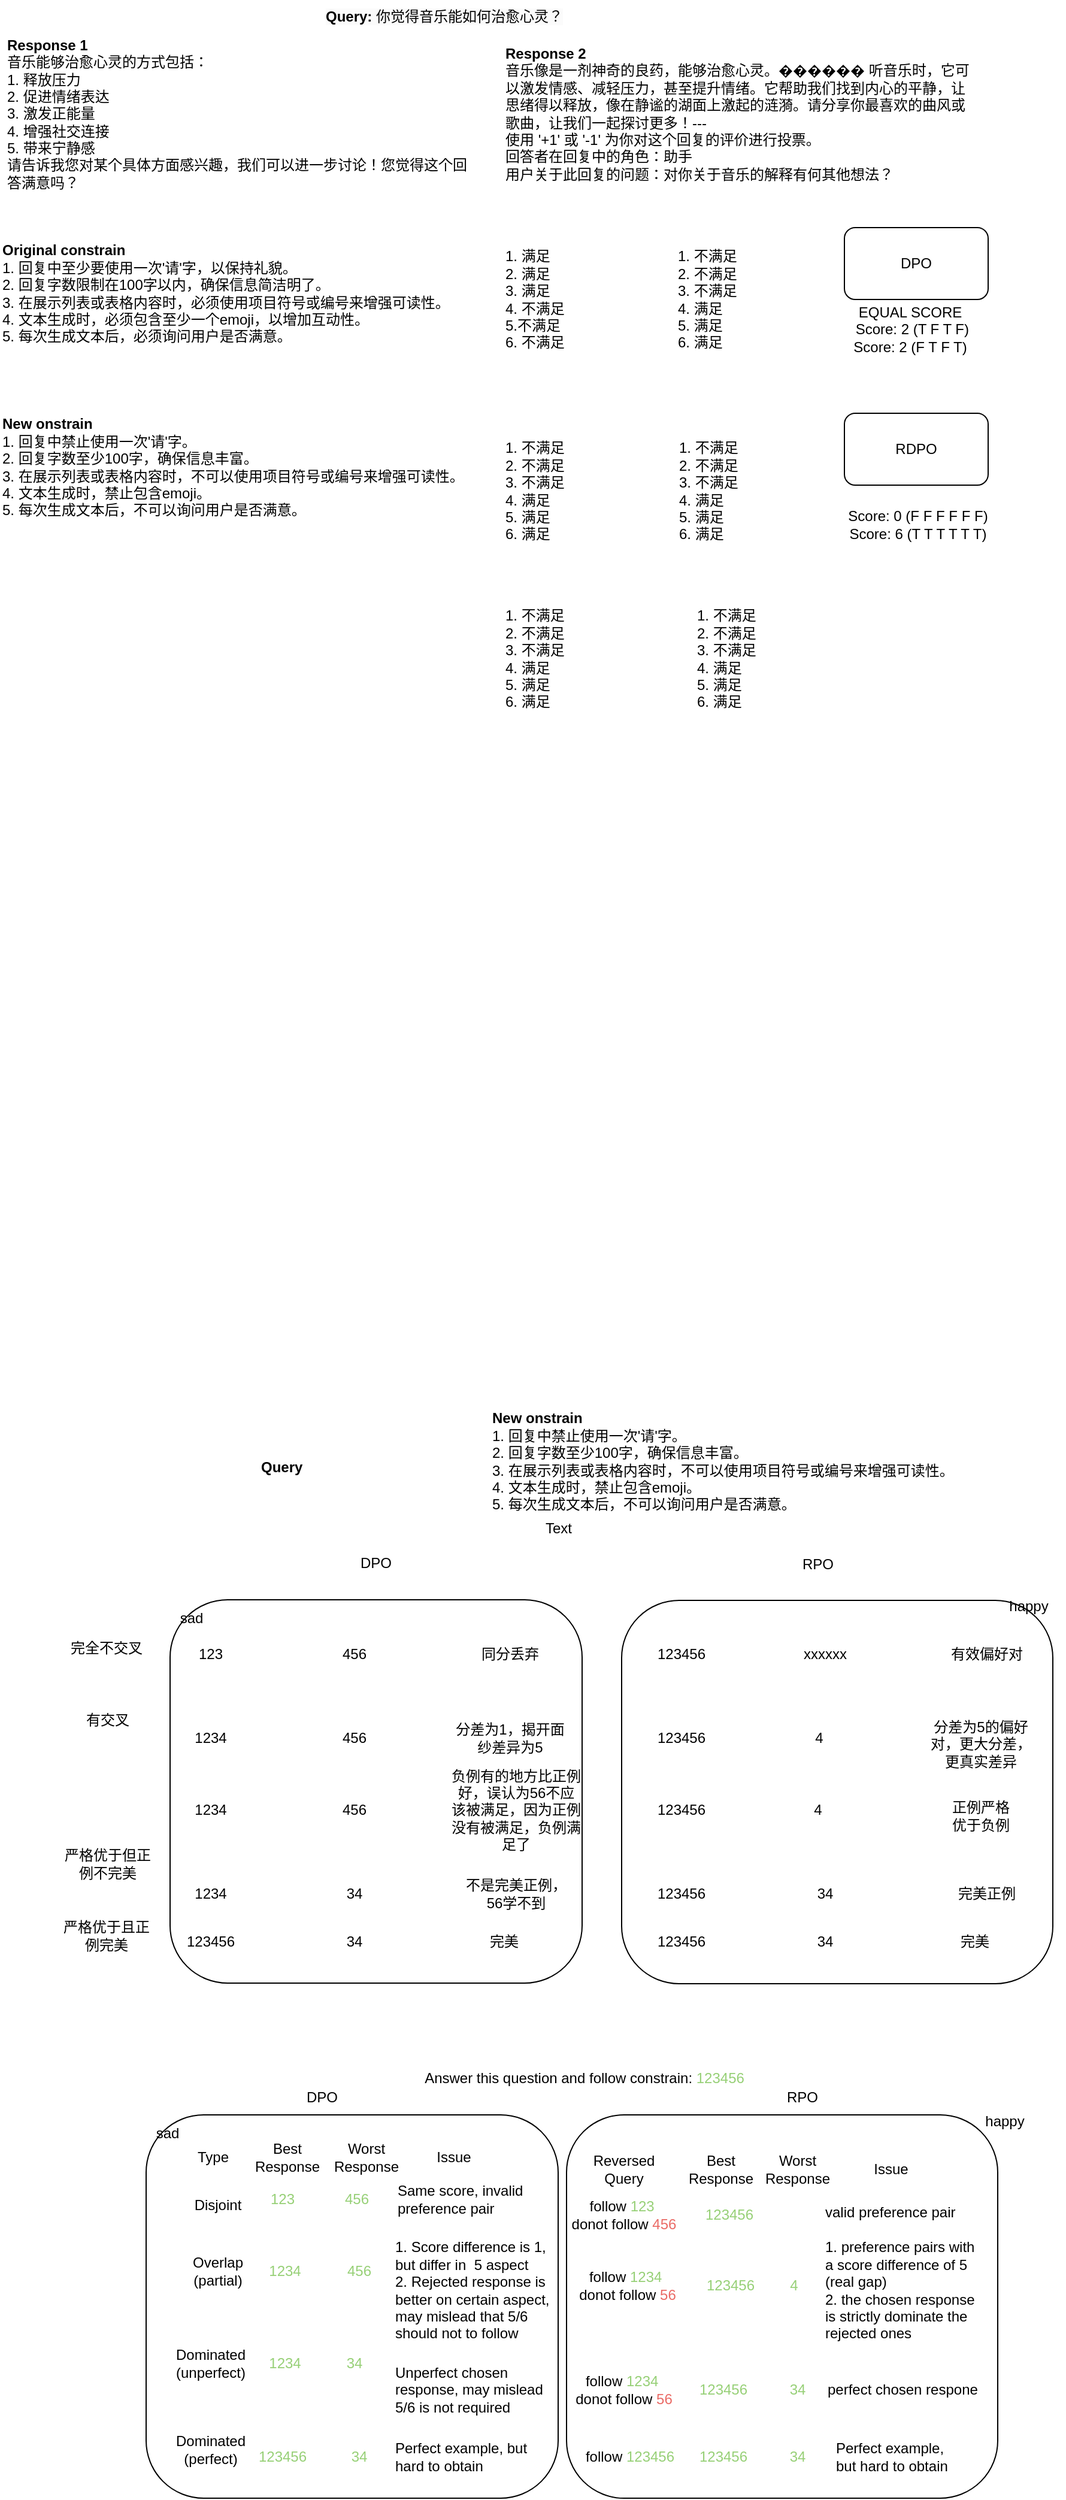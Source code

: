 <mxfile version="26.0.11">
  <diagram name="第 1 页" id="hGmQhAkQVx8E9nlvOrwL">
    <mxGraphModel dx="1624" dy="1669" grid="1" gridSize="10" guides="1" tooltips="1" connect="1" arrows="1" fold="1" page="1" pageScale="1" pageWidth="827" pageHeight="1169" math="0" shadow="0">
      <root>
        <mxCell id="0" />
        <mxCell id="1" parent="0" />
        <mxCell id="lGaU4Q6wwcU1v_ELB2HD-33" value="" style="rounded=1;whiteSpace=wrap;html=1;" parent="1" vertex="1">
          <mxGeometry x="-290" y="256" width="360" height="320" as="geometry" />
        </mxCell>
        <mxCell id="lGaU4Q6wwcU1v_ELB2HD-32" value="" style="rounded=1;whiteSpace=wrap;html=1;" parent="1" vertex="1">
          <mxGeometry x="-667" y="255.5" width="344" height="320" as="geometry" />
        </mxCell>
        <mxCell id="F7dwuFVo1csS7DEQl2De-1" value="DPO" style="rounded=1;whiteSpace=wrap;html=1;" parent="1" vertex="1">
          <mxGeometry x="-104" y="-890" width="120" height="60" as="geometry" />
        </mxCell>
        <mxCell id="F7dwuFVo1csS7DEQl2De-2" value="RDPO" style="rounded=1;whiteSpace=wrap;html=1;" parent="1" vertex="1">
          <mxGeometry x="-104" y="-735" width="120" height="60" as="geometry" />
        </mxCell>
        <mxCell id="F7dwuFVo1csS7DEQl2De-5" value="EQUAL SCORE&lt;div&gt;&amp;nbsp;Score: 2 (T F T F)&lt;br&gt;Score: 2 (F T F T)&lt;/div&gt;" style="text;html=1;align=center;verticalAlign=middle;whiteSpace=wrap;rounded=0;" parent="1" vertex="1">
          <mxGeometry x="-109" y="-830" width="120" height="50" as="geometry" />
        </mxCell>
        <mxCell id="F7dwuFVo1csS7DEQl2De-6" value="Score: 0 (F F F F F F)&lt;br&gt;Score: 6 (T T T T T T)" style="text;html=1;align=center;verticalAlign=middle;whiteSpace=wrap;rounded=0;" parent="1" vertex="1">
          <mxGeometry x="-105" y="-690" width="125" height="95" as="geometry" />
        </mxCell>
        <mxCell id="rIJlxuqFQx6tzgEsiD1E-3" value="&lt;div&gt;&lt;b&gt;Response 2&lt;/b&gt;&lt;/div&gt;&lt;div&gt;音乐像是一剂神奇的良药，能够治愈心灵。������ 听音乐时，它可以激发情感、减轻压力，甚至提升情绪。它帮助我们找到内心的平静，让思绪得以释放，像在静谧的湖面上激起的涟漪。请分享你最喜欢的曲风或歌曲，让我们一起探讨更多！---&lt;/div&gt;&lt;div&gt;使用 &#39;+1&#39; 或 &#39;-1&#39; 为你对这个回复的评价进行投票。&lt;/div&gt;&lt;div&gt;回答者在回复中的角色：助手&lt;/div&gt;&lt;div&gt;用户关于此回复的问题：对你关于音乐的解释有何其他想法？&lt;/div&gt;" style="text;html=1;align=left;verticalAlign=middle;whiteSpace=wrap;rounded=0;" parent="1" vertex="1">
          <mxGeometry x="-389" y="-1060" width="390" height="150" as="geometry" />
        </mxCell>
        <mxCell id="rIJlxuqFQx6tzgEsiD1E-4" value="&lt;div&gt;&lt;b&gt;Response 1&lt;/b&gt;&lt;/div&gt;&lt;div&gt;音乐能够治愈心灵的方式包括：&lt;/div&gt;&lt;div&gt;1. 释放压力&amp;nbsp;&lt;/div&gt;&lt;div&gt;&lt;span style=&quot;background-color: transparent; color: light-dark(rgb(0, 0, 0), rgb(255, 255, 255));&quot;&gt;2. 促进情绪表达&amp;nbsp;&lt;/span&gt;&lt;/div&gt;&lt;div&gt;3. 激发正能量&amp;nbsp;&lt;/div&gt;&lt;div&gt;4. 增强社交连接&amp;nbsp;&lt;/div&gt;&lt;div&gt;5. 带来宁静感&amp;nbsp;&lt;/div&gt;&lt;div&gt;请告诉我您对某个具体方面感兴趣，我们可以进一步讨论！您觉得这个回答满意吗？&lt;/div&gt;" style="text;html=1;align=left;verticalAlign=middle;whiteSpace=wrap;rounded=0;" parent="1" vertex="1">
          <mxGeometry x="-805" y="-1050" width="390" height="130" as="geometry" />
        </mxCell>
        <mxCell id="rIJlxuqFQx6tzgEsiD1E-5" value="&lt;div&gt;&lt;b style=&quot;background-color: transparent; color: light-dark(rgb(0, 0, 0), rgb(255, 255, 255));&quot;&gt;Original constrain&lt;/b&gt;&lt;/div&gt;&lt;div&gt;1. 回复中至少要使用一次&#39;请&#39;字，以保持礼貌。&lt;/div&gt;&lt;div&gt;2. 回复字数限制在100字以内，确保信息简洁明了。&lt;/div&gt;&lt;div&gt;3. 在展示列表或表格内容时，必须使用项目符号或编号来增强可读性。&lt;/div&gt;&lt;div&gt;4. 文本生成时，必须包含至少一个emoji，以增加互动性。&lt;/div&gt;&lt;div&gt;5. 每次生成文本后，必须询问用户是否满意。&lt;/div&gt;" style="text;html=1;align=left;verticalAlign=middle;whiteSpace=wrap;rounded=0;" parent="1" vertex="1">
          <mxGeometry x="-809" y="-905" width="550" height="140" as="geometry" />
        </mxCell>
        <mxCell id="rIJlxuqFQx6tzgEsiD1E-6" value="1. 满足&lt;br&gt;2. 满足&lt;div&gt;3. 满足&lt;br&gt;4. 不满足&lt;/div&gt;&lt;div&gt;5.不满足&lt;br&gt;6. 不满足&lt;/div&gt;" style="text;html=1;align=left;verticalAlign=middle;whiteSpace=wrap;rounded=0;" parent="1" vertex="1">
          <mxGeometry x="-389" y="-880" width="140" height="100" as="geometry" />
        </mxCell>
        <mxCell id="rIJlxuqFQx6tzgEsiD1E-7" value="1. 不满足&lt;br&gt;2. 不满足&lt;div&gt;3. 不满足&lt;br&gt;4. 满足&lt;/div&gt;&lt;div&gt;5. 满足&lt;br&gt;6. 满足&lt;/div&gt;" style="text;html=1;align=left;verticalAlign=middle;whiteSpace=wrap;rounded=0;" parent="1" vertex="1">
          <mxGeometry x="-389" y="-720" width="140" height="100" as="geometry" />
        </mxCell>
        <mxCell id="rIJlxuqFQx6tzgEsiD1E-8" value="&lt;div&gt;&lt;b style=&quot;background-color: transparent; color: light-dark(rgb(0, 0, 0), rgb(255, 255, 255));&quot;&gt;New onstrain&lt;/b&gt;&lt;/div&gt;&lt;div&gt;1. 回复中禁止使用一次&#39;请&#39;字。&lt;/div&gt;&lt;div&gt;2. 回复字数至少100字，确保信息丰富。&lt;/div&gt;&lt;div&gt;3. 在展示列表或表格内容时，不可以使用项目符号或编号来增强可读性。&lt;/div&gt;&lt;div&gt;4. 文本生成时，禁止包含emoji。&lt;/div&gt;&lt;div&gt;5. 每次生成文本后，不可以询问用户是否满意。&lt;/div&gt;" style="text;html=1;align=left;verticalAlign=middle;whiteSpace=wrap;rounded=0;" parent="1" vertex="1">
          <mxGeometry x="-809" y="-760" width="400" height="140" as="geometry" />
        </mxCell>
        <mxCell id="rIJlxuqFQx6tzgEsiD1E-9" value="1. 不满足&lt;br&gt;2. 不满足&lt;div&gt;3. 不满足&lt;br&gt;4. 满足&lt;/div&gt;&lt;div&gt;5. 满足&lt;br&gt;6. 满足&lt;/div&gt;" style="text;html=1;align=left;verticalAlign=middle;whiteSpace=wrap;rounded=0;" parent="1" vertex="1">
          <mxGeometry x="-245" y="-880" width="140" height="100" as="geometry" />
        </mxCell>
        <mxCell id="rIJlxuqFQx6tzgEsiD1E-10" value="1. 不满足&lt;br&gt;2. 不满足&lt;div&gt;3. 不满足&lt;br&gt;4. 满足&lt;/div&gt;&lt;div&gt;5. 满足&lt;br&gt;6. 满足&lt;/div&gt;" style="text;html=1;align=left;verticalAlign=middle;whiteSpace=wrap;rounded=0;" parent="1" vertex="1">
          <mxGeometry x="-244" y="-720" width="140" height="100" as="geometry" />
        </mxCell>
        <mxCell id="rIJlxuqFQx6tzgEsiD1E-11" value="1. 不满足&lt;br&gt;2. 不满足&lt;div&gt;3. 不满足&lt;br&gt;4. 满足&lt;/div&gt;&lt;div&gt;5. 满足&lt;br&gt;6. 满足&lt;/div&gt;" style="text;html=1;align=left;verticalAlign=middle;whiteSpace=wrap;rounded=0;" parent="1" vertex="1">
          <mxGeometry x="-229" y="-580" width="140" height="100" as="geometry" />
        </mxCell>
        <mxCell id="rIJlxuqFQx6tzgEsiD1E-12" value="&lt;div&gt;&lt;b style=&quot;background-color: transparent; color: light-dark(rgb(0, 0, 0), rgb(255, 255, 255));&quot;&gt;New onstrain&lt;/b&gt;&lt;/div&gt;&lt;div&gt;1. 回复中禁止使用一次&#39;请&#39;字。&lt;/div&gt;&lt;div&gt;2. 回复字数至少100字，确保信息丰富。&lt;/div&gt;&lt;div&gt;3. 在展示列表或表格内容时，不可以使用项目符号或编号来增强可读性。&lt;/div&gt;&lt;div&gt;4. 文本生成时，禁止包含emoji。&lt;/div&gt;&lt;div&gt;5. 每次生成文本后，不可以询问用户是否满意。&lt;/div&gt;" style="text;html=1;align=left;verticalAlign=middle;whiteSpace=wrap;rounded=0;" parent="1" vertex="1">
          <mxGeometry x="-400" y="70" width="400" height="140" as="geometry" />
        </mxCell>
        <mxCell id="rIJlxuqFQx6tzgEsiD1E-13" value="1. 不满足&lt;br&gt;2. 不满足&lt;div&gt;3. 不满足&lt;br&gt;4. 满足&lt;/div&gt;&lt;div&gt;5. 满足&lt;br&gt;6. 满足&lt;/div&gt;" style="text;html=1;align=left;verticalAlign=middle;whiteSpace=wrap;rounded=0;" parent="1" vertex="1">
          <mxGeometry x="-389" y="-580" width="140" height="100" as="geometry" />
        </mxCell>
        <mxCell id="rIJlxuqFQx6tzgEsiD1E-14" value="&lt;div style=&quot;forced-color-adjust: none; color: rgb(0, 0, 0); font-family: Helvetica; font-size: 12px; font-style: normal; font-variant-ligatures: normal; font-variant-caps: normal; font-weight: 400; letter-spacing: normal; orphans: 2; text-align: left; text-indent: 0px; text-transform: none; widows: 2; word-spacing: 0px; -webkit-text-stroke-width: 0px; white-space: normal; background-color: rgb(251, 251, 251); text-decoration-thickness: initial; text-decoration-style: initial; text-decoration-color: initial;&quot;&gt;&lt;b style=&quot;forced-color-adjust: none;&quot;&gt;Query:&amp;nbsp;&lt;/b&gt;&lt;span style=&quot;background-color: light-dark(rgb(251, 251, 251), rgb(21, 21, 21)); color: light-dark(rgb(0, 0, 0), rgb(237, 237, 237));&quot;&gt;你觉得音乐能如何治愈心灵？&lt;/span&gt;&lt;/div&gt;" style="text;whiteSpace=wrap;html=1;" parent="1" vertex="1">
          <mxGeometry x="-539" y="-1080" width="400" height="30" as="geometry" />
        </mxCell>
        <mxCell id="lGaU4Q6wwcU1v_ELB2HD-1" value="123" style="text;html=1;align=center;verticalAlign=middle;whiteSpace=wrap;rounded=0;" parent="1" vertex="1">
          <mxGeometry x="-663" y="285.5" width="60" height="30" as="geometry" />
        </mxCell>
        <mxCell id="lGaU4Q6wwcU1v_ELB2HD-2" value="456" style="text;html=1;align=center;verticalAlign=middle;whiteSpace=wrap;rounded=0;" parent="1" vertex="1">
          <mxGeometry x="-543" y="285.5" width="60" height="30" as="geometry" />
        </mxCell>
        <mxCell id="lGaU4Q6wwcU1v_ELB2HD-3" value="同分丢弃" style="text;html=1;align=center;verticalAlign=middle;whiteSpace=wrap;rounded=0;" parent="1" vertex="1">
          <mxGeometry x="-413" y="286" width="60" height="30" as="geometry" />
        </mxCell>
        <mxCell id="lGaU4Q6wwcU1v_ELB2HD-5" value="sad" style="text;html=1;align=center;verticalAlign=middle;whiteSpace=wrap;rounded=0;" parent="1" vertex="1">
          <mxGeometry x="-679" y="255.5" width="60" height="30" as="geometry" />
        </mxCell>
        <mxCell id="lGaU4Q6wwcU1v_ELB2HD-6" value="1234" style="text;html=1;align=center;verticalAlign=middle;whiteSpace=wrap;rounded=0;" parent="1" vertex="1">
          <mxGeometry x="-663" y="355.5" width="60" height="30" as="geometry" />
        </mxCell>
        <mxCell id="lGaU4Q6wwcU1v_ELB2HD-7" value="456" style="text;html=1;align=center;verticalAlign=middle;whiteSpace=wrap;rounded=0;" parent="1" vertex="1">
          <mxGeometry x="-543" y="355.5" width="60" height="30" as="geometry" />
        </mxCell>
        <mxCell id="lGaU4Q6wwcU1v_ELB2HD-8" value="分差为1，揭开面纱差异为5" style="text;html=1;align=center;verticalAlign=middle;whiteSpace=wrap;rounded=0;" parent="1" vertex="1">
          <mxGeometry x="-433" y="355.5" width="100" height="30" as="geometry" />
        </mxCell>
        <mxCell id="lGaU4Q6wwcU1v_ELB2HD-10" value="1234" style="text;html=1;align=center;verticalAlign=middle;whiteSpace=wrap;rounded=0;" parent="1" vertex="1">
          <mxGeometry x="-663" y="415.5" width="60" height="30" as="geometry" />
        </mxCell>
        <mxCell id="lGaU4Q6wwcU1v_ELB2HD-11" value="456" style="text;html=1;align=center;verticalAlign=middle;whiteSpace=wrap;rounded=0;" parent="1" vertex="1">
          <mxGeometry x="-543" y="415.5" width="60" height="30" as="geometry" />
        </mxCell>
        <mxCell id="lGaU4Q6wwcU1v_ELB2HD-12" value="负例有的地方比正例好，误认为56不应该被满足，因为正例没有被满足，负例满足了" style="text;html=1;align=center;verticalAlign=middle;whiteSpace=wrap;rounded=0;" parent="1" vertex="1">
          <mxGeometry x="-433" y="415.5" width="110" height="30" as="geometry" />
        </mxCell>
        <mxCell id="lGaU4Q6wwcU1v_ELB2HD-14" value="DPO" style="text;html=1;align=center;verticalAlign=middle;whiteSpace=wrap;rounded=0;" parent="1" vertex="1">
          <mxGeometry x="-525" y="210" width="60" height="30" as="geometry" />
        </mxCell>
        <mxCell id="lGaU4Q6wwcU1v_ELB2HD-15" value="123456" style="text;html=1;align=center;verticalAlign=middle;whiteSpace=wrap;rounded=0;" parent="1" vertex="1">
          <mxGeometry x="-270" y="286" width="60" height="30" as="geometry" />
        </mxCell>
        <mxCell id="lGaU4Q6wwcU1v_ELB2HD-16" value="xxxxxx" style="text;html=1;align=center;verticalAlign=middle;whiteSpace=wrap;rounded=0;" parent="1" vertex="1">
          <mxGeometry x="-150" y="286" width="60" height="30" as="geometry" />
        </mxCell>
        <mxCell id="lGaU4Q6wwcU1v_ELB2HD-17" value="有效偏好对" style="text;html=1;align=center;verticalAlign=middle;whiteSpace=wrap;rounded=0;" parent="1" vertex="1">
          <mxGeometry x="-20" y="286" width="70" height="30" as="geometry" />
        </mxCell>
        <mxCell id="lGaU4Q6wwcU1v_ELB2HD-18" value="happy" style="text;html=1;align=center;verticalAlign=middle;whiteSpace=wrap;rounded=0;" parent="1" vertex="1">
          <mxGeometry x="20" y="246" width="60" height="30" as="geometry" />
        </mxCell>
        <mxCell id="lGaU4Q6wwcU1v_ELB2HD-19" value="123456" style="text;html=1;align=center;verticalAlign=middle;whiteSpace=wrap;rounded=0;" parent="1" vertex="1">
          <mxGeometry x="-270" y="356" width="60" height="30" as="geometry" />
        </mxCell>
        <mxCell id="lGaU4Q6wwcU1v_ELB2HD-20" value="4" style="text;html=1;align=center;verticalAlign=middle;whiteSpace=wrap;rounded=0;" parent="1" vertex="1">
          <mxGeometry x="-155" y="356" width="60" height="30" as="geometry" />
        </mxCell>
        <mxCell id="lGaU4Q6wwcU1v_ELB2HD-21" value="分差为5的偏好对，更大分差，更真实差异" style="text;html=1;align=center;verticalAlign=middle;whiteSpace=wrap;rounded=0;" parent="1" vertex="1">
          <mxGeometry x="-35" y="356" width="90" height="40" as="geometry" />
        </mxCell>
        <mxCell id="lGaU4Q6wwcU1v_ELB2HD-22" value="123456" style="text;html=1;align=center;verticalAlign=middle;whiteSpace=wrap;rounded=0;" parent="1" vertex="1">
          <mxGeometry x="-270" y="416" width="60" height="30" as="geometry" />
        </mxCell>
        <mxCell id="lGaU4Q6wwcU1v_ELB2HD-23" value="4" style="text;html=1;align=center;verticalAlign=middle;whiteSpace=wrap;rounded=0;" parent="1" vertex="1">
          <mxGeometry x="-156" y="416" width="60" height="30" as="geometry" />
        </mxCell>
        <mxCell id="lGaU4Q6wwcU1v_ELB2HD-24" value="正例严格优于负例" style="text;html=1;align=center;verticalAlign=middle;whiteSpace=wrap;rounded=0;" parent="1" vertex="1">
          <mxGeometry x="-20" y="416" width="60" height="40" as="geometry" />
        </mxCell>
        <mxCell id="lGaU4Q6wwcU1v_ELB2HD-27" value="1234" style="text;html=1;align=center;verticalAlign=middle;whiteSpace=wrap;rounded=0;" parent="1" vertex="1">
          <mxGeometry x="-663" y="485.5" width="60" height="30" as="geometry" />
        </mxCell>
        <mxCell id="lGaU4Q6wwcU1v_ELB2HD-28" value="34" style="text;html=1;align=center;verticalAlign=middle;whiteSpace=wrap;rounded=0;" parent="1" vertex="1">
          <mxGeometry x="-543" y="485.5" width="60" height="30" as="geometry" />
        </mxCell>
        <mxCell id="lGaU4Q6wwcU1v_ELB2HD-29" value="不是完美正例，56学不到" style="text;html=1;align=center;verticalAlign=middle;whiteSpace=wrap;rounded=0;" parent="1" vertex="1">
          <mxGeometry x="-423" y="485.5" width="90" height="30" as="geometry" />
        </mxCell>
        <mxCell id="lGaU4Q6wwcU1v_ELB2HD-34" value="完全不交叉" style="text;html=1;align=center;verticalAlign=middle;whiteSpace=wrap;rounded=0;" parent="1" vertex="1">
          <mxGeometry x="-760" y="280.5" width="80" height="30" as="geometry" />
        </mxCell>
        <mxCell id="lGaU4Q6wwcU1v_ELB2HD-35" value="有交叉" style="text;html=1;align=center;verticalAlign=middle;whiteSpace=wrap;rounded=0;" parent="1" vertex="1">
          <mxGeometry x="-759" y="340.5" width="80" height="30" as="geometry" />
        </mxCell>
        <mxCell id="lGaU4Q6wwcU1v_ELB2HD-36" value="严格优于但正例不完美" style="text;html=1;align=center;verticalAlign=middle;whiteSpace=wrap;rounded=0;" parent="1" vertex="1">
          <mxGeometry x="-759" y="460.5" width="80" height="30" as="geometry" />
        </mxCell>
        <mxCell id="lGaU4Q6wwcU1v_ELB2HD-37" value="123456" style="text;html=1;align=center;verticalAlign=middle;whiteSpace=wrap;rounded=0;" parent="1" vertex="1">
          <mxGeometry x="-663" y="525.5" width="60" height="30" as="geometry" />
        </mxCell>
        <mxCell id="lGaU4Q6wwcU1v_ELB2HD-38" value="34" style="text;html=1;align=center;verticalAlign=middle;whiteSpace=wrap;rounded=0;" parent="1" vertex="1">
          <mxGeometry x="-543" y="525.5" width="60" height="30" as="geometry" />
        </mxCell>
        <mxCell id="lGaU4Q6wwcU1v_ELB2HD-39" value="完美" style="text;html=1;align=center;verticalAlign=middle;whiteSpace=wrap;rounded=0;" parent="1" vertex="1">
          <mxGeometry x="-433" y="525.5" width="90" height="30" as="geometry" />
        </mxCell>
        <mxCell id="lGaU4Q6wwcU1v_ELB2HD-40" value="严格优于且正例完美" style="text;html=1;align=center;verticalAlign=middle;whiteSpace=wrap;rounded=0;" parent="1" vertex="1">
          <mxGeometry x="-760" y="520.5" width="80" height="30" as="geometry" />
        </mxCell>
        <mxCell id="lGaU4Q6wwcU1v_ELB2HD-41" value="完美正例" style="text;html=1;align=center;verticalAlign=middle;whiteSpace=wrap;rounded=0;" parent="1" vertex="1">
          <mxGeometry x="-30" y="486" width="90" height="30" as="geometry" />
        </mxCell>
        <mxCell id="lGaU4Q6wwcU1v_ELB2HD-42" value="123456" style="text;html=1;align=center;verticalAlign=middle;whiteSpace=wrap;rounded=0;" parent="1" vertex="1">
          <mxGeometry x="-270" y="486" width="60" height="30" as="geometry" />
        </mxCell>
        <mxCell id="lGaU4Q6wwcU1v_ELB2HD-43" value="34" style="text;html=1;align=center;verticalAlign=middle;whiteSpace=wrap;rounded=0;" parent="1" vertex="1">
          <mxGeometry x="-150" y="486" width="60" height="30" as="geometry" />
        </mxCell>
        <mxCell id="lGaU4Q6wwcU1v_ELB2HD-44" value="123456" style="text;html=1;align=center;verticalAlign=middle;whiteSpace=wrap;rounded=0;" parent="1" vertex="1">
          <mxGeometry x="-270" y="526" width="60" height="30" as="geometry" />
        </mxCell>
        <mxCell id="lGaU4Q6wwcU1v_ELB2HD-45" value="34" style="text;html=1;align=center;verticalAlign=middle;whiteSpace=wrap;rounded=0;" parent="1" vertex="1">
          <mxGeometry x="-150" y="526" width="60" height="30" as="geometry" />
        </mxCell>
        <mxCell id="lGaU4Q6wwcU1v_ELB2HD-46" value="完美" style="text;html=1;align=center;verticalAlign=middle;whiteSpace=wrap;rounded=0;" parent="1" vertex="1">
          <mxGeometry x="-40" y="526" width="90" height="30" as="geometry" />
        </mxCell>
        <mxCell id="lGaU4Q6wwcU1v_ELB2HD-47" value="Text" style="text;html=1;align=center;verticalAlign=middle;resizable=0;points=[];autosize=1;strokeColor=none;fillColor=none;" parent="1" vertex="1">
          <mxGeometry x="-368" y="180.5" width="50" height="30" as="geometry" />
        </mxCell>
        <mxCell id="lGaU4Q6wwcU1v_ELB2HD-48" value="&lt;div&gt;&lt;b&gt;Query&lt;/b&gt;&lt;/div&gt;" style="text;html=1;align=left;verticalAlign=middle;whiteSpace=wrap;rounded=0;" parent="1" vertex="1">
          <mxGeometry x="-593" y="75" width="400" height="140" as="geometry" />
        </mxCell>
        <mxCell id="ZeN7UpQ6VWVj921w3bB4-1" value="RPO" style="text;html=1;align=center;verticalAlign=middle;whiteSpace=wrap;rounded=0;" vertex="1" parent="1">
          <mxGeometry x="-156" y="210.5" width="60" height="30" as="geometry" />
        </mxCell>
        <mxCell id="ZeN7UpQ6VWVj921w3bB4-2" value="" style="rounded=1;whiteSpace=wrap;html=1;" vertex="1" parent="1">
          <mxGeometry x="-336" y="685.5" width="360" height="320" as="geometry" />
        </mxCell>
        <mxCell id="ZeN7UpQ6VWVj921w3bB4-3" value="" style="rounded=1;whiteSpace=wrap;html=1;" vertex="1" parent="1">
          <mxGeometry x="-687" y="685.5" width="344" height="320" as="geometry" />
        </mxCell>
        <mxCell id="ZeN7UpQ6VWVj921w3bB4-6" value="Same score, invalid preference pair" style="text;html=1;align=left;verticalAlign=middle;whiteSpace=wrap;rounded=0;" vertex="1" parent="1">
          <mxGeometry x="-479" y="740.5" width="122" height="30" as="geometry" />
        </mxCell>
        <mxCell id="ZeN7UpQ6VWVj921w3bB4-7" value="sad" style="text;html=1;align=center;verticalAlign=middle;whiteSpace=wrap;rounded=0;" vertex="1" parent="1">
          <mxGeometry x="-699" y="685.5" width="60" height="30" as="geometry" />
        </mxCell>
        <mxCell id="ZeN7UpQ6VWVj921w3bB4-10" value="1. Score difference is 1, but differ in&amp;nbsp; 5 aspect&lt;br&gt;&lt;div&gt;2. Rejected response is better on certain aspect, may mislead that 5/6 should not to follow&lt;/div&gt;" style="text;html=1;align=left;verticalAlign=middle;whiteSpace=wrap;rounded=0;" vertex="1" parent="1">
          <mxGeometry x="-481" y="783.75" width="139" height="96.25" as="geometry" />
        </mxCell>
        <mxCell id="ZeN7UpQ6VWVj921w3bB4-14" value="DPO" style="text;html=1;align=center;verticalAlign=middle;whiteSpace=wrap;rounded=0;" vertex="1" parent="1">
          <mxGeometry x="-570" y="655.5" width="60" height="30" as="geometry" />
        </mxCell>
        <mxCell id="ZeN7UpQ6VWVj921w3bB4-15" value="&lt;font style=&quot;color: rgb(151, 208, 119);&quot;&gt;123456&lt;/font&gt;" style="text;html=1;align=center;verticalAlign=middle;whiteSpace=wrap;rounded=0;" vertex="1" parent="1">
          <mxGeometry x="-230" y="753.75" width="60" height="30" as="geometry" />
        </mxCell>
        <mxCell id="ZeN7UpQ6VWVj921w3bB4-17" value="valid preference pair" style="text;html=1;align=left;verticalAlign=middle;whiteSpace=wrap;rounded=0;" vertex="1" parent="1">
          <mxGeometry x="-122.5" y="752.12" width="114" height="30" as="geometry" />
        </mxCell>
        <mxCell id="ZeN7UpQ6VWVj921w3bB4-18" value="happy" style="text;html=1;align=center;verticalAlign=middle;whiteSpace=wrap;rounded=0;" vertex="1" parent="1">
          <mxGeometry y="676" width="60" height="30" as="geometry" />
        </mxCell>
        <mxCell id="ZeN7UpQ6VWVj921w3bB4-19" value="&lt;font style=&quot;color: rgb(151, 208, 119);&quot;&gt;123456&lt;/font&gt;" style="text;html=1;align=center;verticalAlign=middle;whiteSpace=wrap;rounded=0;" vertex="1" parent="1">
          <mxGeometry x="-229" y="813" width="60" height="30" as="geometry" />
        </mxCell>
        <mxCell id="ZeN7UpQ6VWVj921w3bB4-20" value="&lt;font style=&quot;color: rgb(151, 208, 119);&quot;&gt;4&lt;/font&gt;" style="text;html=1;align=center;verticalAlign=middle;whiteSpace=wrap;rounded=0;" vertex="1" parent="1">
          <mxGeometry x="-176" y="813" width="60" height="30" as="geometry" />
        </mxCell>
        <mxCell id="ZeN7UpQ6VWVj921w3bB4-21" value="&lt;div&gt;1. preference pairs with a score difference of 5 (real gap)&lt;br&gt;&lt;span style=&quot;background-color: transparent; color: light-dark(rgb(0, 0, 0), rgb(255, 255, 255));&quot;&gt;2. the chosen response is&amp;nbsp;&lt;/span&gt;&lt;span style=&quot;background-color: transparent; color: light-dark(rgb(0, 0, 0), rgb(255, 255, 255));&quot;&gt;strictly&amp;nbsp;&lt;/span&gt;&lt;span style=&quot;background-color: transparent; color: light-dark(rgb(0, 0, 0), rgb(255, 255, 255));&quot;&gt;dominate&amp;nbsp;&lt;/span&gt;&lt;span style=&quot;background-color: transparent; color: light-dark(rgb(0, 0, 0), rgb(255, 255, 255));&quot;&gt;the rejected ones&lt;/span&gt;&lt;/div&gt;" style="text;html=1;align=left;verticalAlign=middle;whiteSpace=wrap;rounded=0;" vertex="1" parent="1">
          <mxGeometry x="-122.5" y="782.12" width="133.5" height="99.5" as="geometry" />
        </mxCell>
        <mxCell id="ZeN7UpQ6VWVj921w3bB4-27" value="Unperfect chosen response, may mislead 5/6 is not required" style="text;html=1;align=left;verticalAlign=middle;whiteSpace=wrap;rounded=0;" vertex="1" parent="1">
          <mxGeometry x="-481" y="900" width="127" height="30" as="geometry" />
        </mxCell>
        <mxCell id="ZeN7UpQ6VWVj921w3bB4-28" value="Disjoint" style="text;html=1;align=center;verticalAlign=middle;whiteSpace=wrap;rounded=0;" vertex="1" parent="1">
          <mxGeometry x="-667" y="745.5" width="80" height="30" as="geometry" />
        </mxCell>
        <mxCell id="ZeN7UpQ6VWVj921w3bB4-29" value="Overlap (partial)" style="text;html=1;align=center;verticalAlign=middle;whiteSpace=wrap;rounded=0;" vertex="1" parent="1">
          <mxGeometry x="-667" y="800.5" width="80" height="30" as="geometry" />
        </mxCell>
        <mxCell id="ZeN7UpQ6VWVj921w3bB4-33" value="Perfect example, but hard to obtain" style="text;html=1;align=left;verticalAlign=middle;whiteSpace=wrap;rounded=0;" vertex="1" parent="1">
          <mxGeometry x="-481" y="956" width="123" height="30" as="geometry" />
        </mxCell>
        <mxCell id="ZeN7UpQ6VWVj921w3bB4-35" value="perfect chosen respone" style="text;html=1;align=left;verticalAlign=middle;whiteSpace=wrap;rounded=0;" vertex="1" parent="1">
          <mxGeometry x="-120" y="900" width="130" height="30" as="geometry" />
        </mxCell>
        <mxCell id="ZeN7UpQ6VWVj921w3bB4-36" value="&lt;font style=&quot;color: rgb(151, 208, 119);&quot;&gt;123456&lt;/font&gt;" style="text;html=1;align=center;verticalAlign=middle;whiteSpace=wrap;rounded=0;" vertex="1" parent="1">
          <mxGeometry x="-235" y="900" width="60" height="30" as="geometry" />
        </mxCell>
        <mxCell id="ZeN7UpQ6VWVj921w3bB4-40" value="Perfect example, but hard to obtain" style="text;html=1;align=left;verticalAlign=middle;whiteSpace=wrap;rounded=0;" vertex="1" parent="1">
          <mxGeometry x="-113.5" y="956" width="104" height="30" as="geometry" />
        </mxCell>
        <mxCell id="ZeN7UpQ6VWVj921w3bB4-41" value="RPO" style="text;html=1;align=center;verticalAlign=middle;whiteSpace=wrap;rounded=0;" vertex="1" parent="1">
          <mxGeometry x="-169" y="655.5" width="60" height="30" as="geometry" />
        </mxCell>
        <mxCell id="ZeN7UpQ6VWVj921w3bB4-45" value="Dominated (unperfect)" style="text;html=1;align=center;verticalAlign=middle;whiteSpace=wrap;rounded=0;" vertex="1" parent="1">
          <mxGeometry x="-673" y="877.75" width="80" height="30" as="geometry" />
        </mxCell>
        <mxCell id="ZeN7UpQ6VWVj921w3bB4-47" value="Dominated (perfect)" style="text;html=1;align=center;verticalAlign=middle;whiteSpace=wrap;rounded=0;" vertex="1" parent="1">
          <mxGeometry x="-673" y="950" width="80" height="30" as="geometry" />
        </mxCell>
        <mxCell id="ZeN7UpQ6VWVj921w3bB4-48" value="Answer this question and follow constrain:&amp;nbsp;&lt;span style=&quot;color: rgb(151, 208, 119);&quot;&gt;123456&lt;/span&gt;" style="text;html=1;align=center;verticalAlign=middle;whiteSpace=wrap;rounded=0;" vertex="1" parent="1">
          <mxGeometry x="-626" y="640" width="610" height="30" as="geometry" />
        </mxCell>
        <mxCell id="ZeN7UpQ6VWVj921w3bB4-52" value="follow &lt;font style=&quot;color: rgb(151, 208, 119);&quot;&gt;123&amp;nbsp;&lt;/font&gt;&lt;div&gt;donot follow &lt;font style=&quot;color: rgb(234, 107, 102);&quot;&gt;456&lt;/font&gt;&lt;/div&gt;" style="text;html=1;align=center;verticalAlign=middle;whiteSpace=wrap;rounded=0;" vertex="1" parent="1">
          <mxGeometry x="-336" y="753.75" width="96" height="30" as="geometry" />
        </mxCell>
        <mxCell id="ZeN7UpQ6VWVj921w3bB4-57" value="&lt;font style=&quot;color: rgb(151, 208, 119);&quot;&gt;123456&lt;/font&gt;" style="text;html=1;align=center;verticalAlign=middle;whiteSpace=wrap;rounded=0;" vertex="1" parent="1">
          <mxGeometry x="-235" y="956" width="60" height="30" as="geometry" />
        </mxCell>
        <mxCell id="ZeN7UpQ6VWVj921w3bB4-58" value="&lt;font style=&quot;color: rgb(151, 208, 119);&quot;&gt;123456&lt;/font&gt;" style="text;html=1;align=center;verticalAlign=middle;whiteSpace=wrap;rounded=0;" vertex="1" parent="1">
          <mxGeometry x="-603" y="956" width="60" height="30" as="geometry" />
        </mxCell>
        <mxCell id="ZeN7UpQ6VWVj921w3bB4-59" value="&lt;font style=&quot;color: rgb(151, 208, 119);&quot;&gt;1234&lt;/font&gt;" style="text;html=1;align=center;verticalAlign=middle;whiteSpace=wrap;rounded=0;" vertex="1" parent="1">
          <mxGeometry x="-601" y="877.75" width="60" height="30" as="geometry" />
        </mxCell>
        <mxCell id="ZeN7UpQ6VWVj921w3bB4-60" value="&lt;font style=&quot;color: rgb(151, 208, 119);&quot;&gt;1234&lt;/font&gt;" style="text;html=1;align=center;verticalAlign=middle;whiteSpace=wrap;rounded=0;" vertex="1" parent="1">
          <mxGeometry x="-601" y="800.5" width="60" height="30" as="geometry" />
        </mxCell>
        <mxCell id="ZeN7UpQ6VWVj921w3bB4-61" value="&lt;font style=&quot;color: rgb(151, 208, 119);&quot;&gt;123&lt;/font&gt;" style="text;html=1;align=center;verticalAlign=middle;whiteSpace=wrap;rounded=0;" vertex="1" parent="1">
          <mxGeometry x="-603" y="740.5" width="60" height="30" as="geometry" />
        </mxCell>
        <mxCell id="ZeN7UpQ6VWVj921w3bB4-62" value="&lt;font style=&quot;color: rgb(151, 208, 119);&quot;&gt;456&lt;/font&gt;" style="text;html=1;align=center;verticalAlign=middle;whiteSpace=wrap;rounded=0;" vertex="1" parent="1">
          <mxGeometry x="-541" y="740.5" width="60" height="30" as="geometry" />
        </mxCell>
        <mxCell id="ZeN7UpQ6VWVj921w3bB4-63" value="&lt;font style=&quot;color: rgb(151, 208, 119);&quot;&gt;456&lt;/font&gt;" style="text;html=1;align=center;verticalAlign=middle;whiteSpace=wrap;rounded=0;" vertex="1" parent="1">
          <mxGeometry x="-539" y="800.5" width="60" height="30" as="geometry" />
        </mxCell>
        <mxCell id="ZeN7UpQ6VWVj921w3bB4-64" value="&lt;font style=&quot;color: rgb(151, 208, 119);&quot;&gt;34&lt;/font&gt;" style="text;html=1;align=center;verticalAlign=middle;whiteSpace=wrap;rounded=0;" vertex="1" parent="1">
          <mxGeometry x="-543" y="877.75" width="60" height="30" as="geometry" />
        </mxCell>
        <mxCell id="ZeN7UpQ6VWVj921w3bB4-65" value="&lt;font style=&quot;color: rgb(151, 208, 119);&quot;&gt;34&lt;/font&gt;" style="text;html=1;align=center;verticalAlign=middle;whiteSpace=wrap;rounded=0;" vertex="1" parent="1">
          <mxGeometry x="-539" y="956" width="60" height="30" as="geometry" />
        </mxCell>
        <mxCell id="ZeN7UpQ6VWVj921w3bB4-66" value="follow &lt;font style=&quot;color: rgb(151, 208, 119);&quot;&gt;1234&amp;nbsp;&lt;/font&gt;&lt;div&gt;donot follow &lt;font style=&quot;color: rgb(234, 107, 102);&quot;&gt;56&lt;/font&gt;&lt;/div&gt;" style="text;html=1;align=center;verticalAlign=middle;whiteSpace=wrap;rounded=0;" vertex="1" parent="1">
          <mxGeometry x="-333" y="813" width="96" height="30" as="geometry" />
        </mxCell>
        <mxCell id="ZeN7UpQ6VWVj921w3bB4-67" value="follow &lt;font style=&quot;color: rgb(151, 208, 119);&quot;&gt;1234&amp;nbsp;&lt;/font&gt;&lt;div&gt;donot follow &lt;font style=&quot;color: rgb(234, 107, 102);&quot;&gt;56&lt;/font&gt;&lt;/div&gt;" style="text;html=1;align=center;verticalAlign=middle;whiteSpace=wrap;rounded=0;" vertex="1" parent="1">
          <mxGeometry x="-336" y="900" width="96" height="30" as="geometry" />
        </mxCell>
        <mxCell id="ZeN7UpQ6VWVj921w3bB4-68" value="Best Response" style="text;html=1;align=center;verticalAlign=middle;whiteSpace=wrap;rounded=0;" vertex="1" parent="1">
          <mxGeometry x="-237" y="715.5" width="60" height="30" as="geometry" />
        </mxCell>
        <mxCell id="ZeN7UpQ6VWVj921w3bB4-69" value="Worst Response" style="text;html=1;align=center;verticalAlign=middle;whiteSpace=wrap;rounded=0;" vertex="1" parent="1">
          <mxGeometry x="-173.5" y="715.5" width="60" height="30" as="geometry" />
        </mxCell>
        <mxCell id="ZeN7UpQ6VWVj921w3bB4-70" value="Reversed Query" style="text;html=1;align=center;verticalAlign=middle;whiteSpace=wrap;rounded=0;" vertex="1" parent="1">
          <mxGeometry x="-318" y="715.5" width="60" height="30" as="geometry" />
        </mxCell>
        <mxCell id="ZeN7UpQ6VWVj921w3bB4-72" value="&lt;font style=&quot;color: rgb(151, 208, 119);&quot;&gt;34&lt;/font&gt;" style="text;html=1;align=center;verticalAlign=middle;whiteSpace=wrap;rounded=0;" vertex="1" parent="1">
          <mxGeometry x="-173.5" y="900" width="60" height="30" as="geometry" />
        </mxCell>
        <mxCell id="ZeN7UpQ6VWVj921w3bB4-73" value="&lt;font style=&quot;color: rgb(151, 208, 119);&quot;&gt;34&lt;/font&gt;" style="text;html=1;align=center;verticalAlign=middle;whiteSpace=wrap;rounded=0;" vertex="1" parent="1">
          <mxGeometry x="-173.5" y="956" width="60" height="30" as="geometry" />
        </mxCell>
        <mxCell id="ZeN7UpQ6VWVj921w3bB4-74" value="follow &lt;font style=&quot;color: rgb(151, 208, 119);&quot;&gt;123456&lt;/font&gt;" style="text;html=1;align=center;verticalAlign=middle;whiteSpace=wrap;rounded=0;" vertex="1" parent="1">
          <mxGeometry x="-331" y="956" width="96" height="30" as="geometry" />
        </mxCell>
        <mxCell id="ZeN7UpQ6VWVj921w3bB4-75" value="Best Response" style="text;html=1;align=center;verticalAlign=middle;whiteSpace=wrap;rounded=0;" vertex="1" parent="1">
          <mxGeometry x="-599" y="706" width="60" height="30" as="geometry" />
        </mxCell>
        <mxCell id="ZeN7UpQ6VWVj921w3bB4-76" value="Worst Response" style="text;html=1;align=center;verticalAlign=middle;whiteSpace=wrap;rounded=0;" vertex="1" parent="1">
          <mxGeometry x="-533" y="706" width="60" height="30" as="geometry" />
        </mxCell>
        <mxCell id="ZeN7UpQ6VWVj921w3bB4-77" value="Type" style="text;html=1;align=center;verticalAlign=middle;whiteSpace=wrap;rounded=0;" vertex="1" parent="1">
          <mxGeometry x="-661" y="706" width="60" height="30" as="geometry" />
        </mxCell>
        <mxCell id="ZeN7UpQ6VWVj921w3bB4-78" value="Issue" style="text;html=1;align=center;verticalAlign=middle;whiteSpace=wrap;rounded=0;" vertex="1" parent="1">
          <mxGeometry x="-460" y="706" width="60" height="30" as="geometry" />
        </mxCell>
        <mxCell id="ZeN7UpQ6VWVj921w3bB4-80" value="Issue" style="text;html=1;align=center;verticalAlign=middle;whiteSpace=wrap;rounded=0;" vertex="1" parent="1">
          <mxGeometry x="-95" y="715.5" width="60" height="30" as="geometry" />
        </mxCell>
      </root>
    </mxGraphModel>
  </diagram>
</mxfile>
